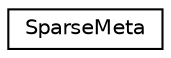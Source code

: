 digraph "Graphical Class Hierarchy"
{
 // INTERACTIVE_SVG=YES
  edge [fontname="Helvetica",fontsize="10",labelfontname="Helvetica",labelfontsize="10"];
  node [fontname="Helvetica",fontsize="10",shape=record];
  rankdir="LR";
  Node1 [label="SparseMeta",height=0.2,width=0.4,color="black", fillcolor="white", style="filled",URL="$class_sparse_meta.html"];
}
